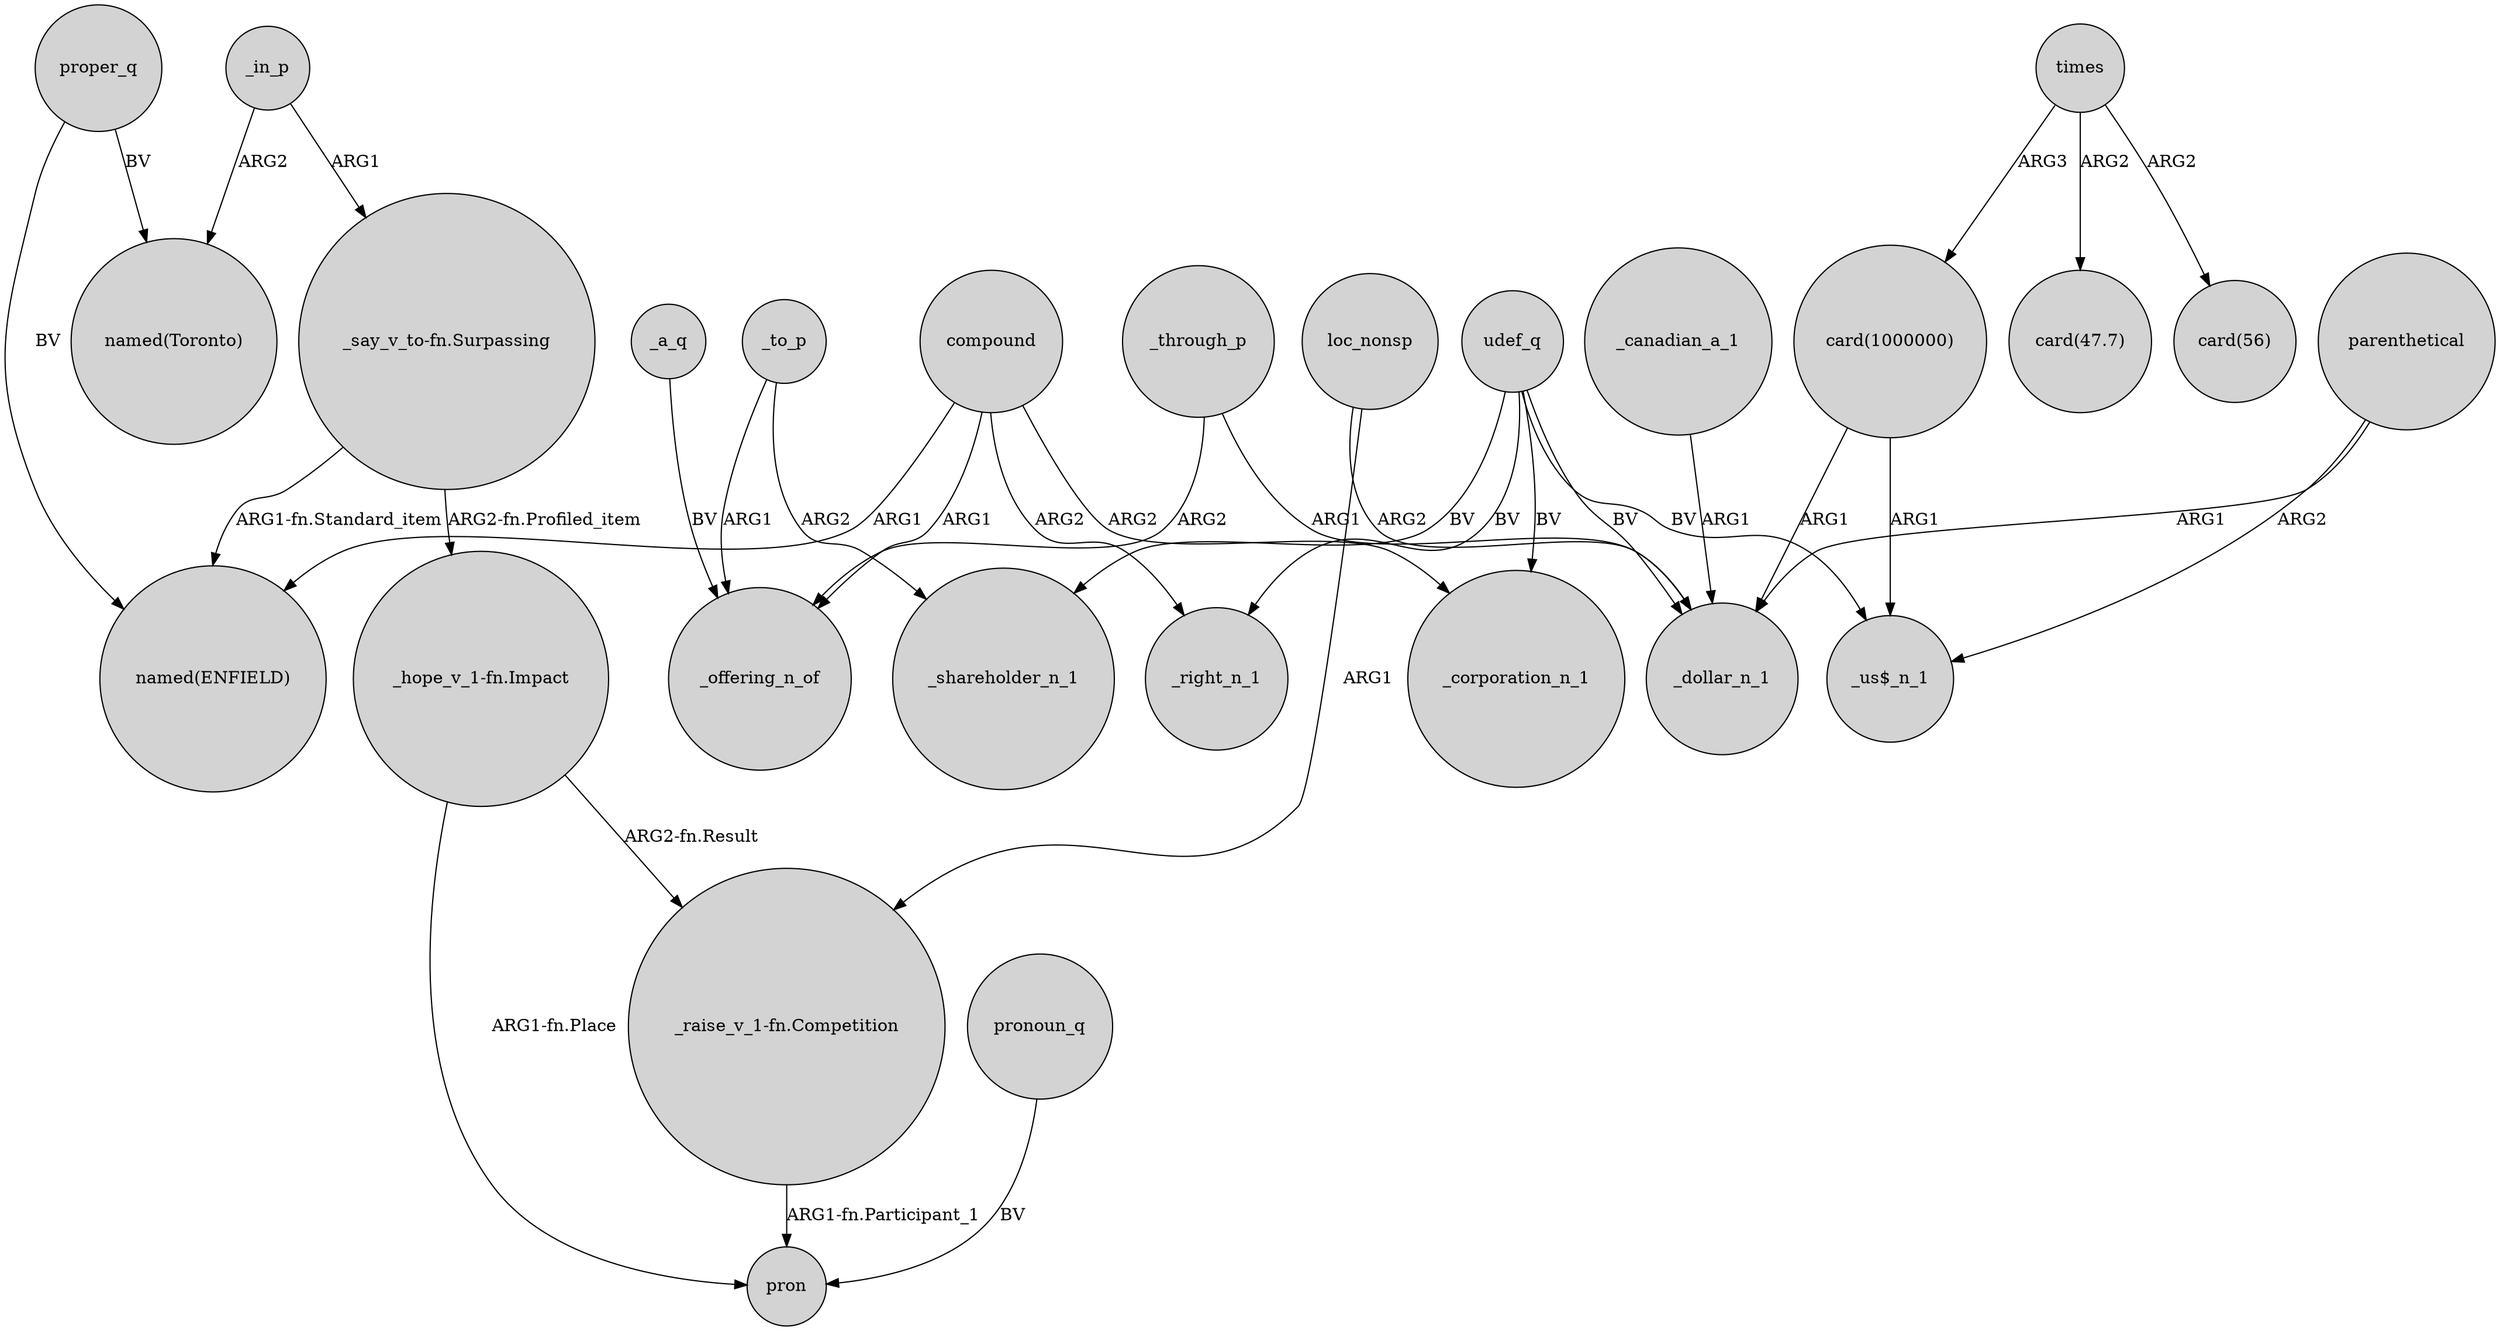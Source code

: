 digraph {
	node [shape=circle style=filled]
	_a_q -> _offering_n_of [label=BV]
	times -> "card(47.7)" [label=ARG2]
	compound -> "named(ENFIELD)" [label=ARG1]
	_to_p -> _offering_n_of [label=ARG1]
	proper_q -> "named(Toronto)" [label=BV]
	parenthetical -> "_us$_n_1" [label=ARG2]
	loc_nonsp -> _dollar_n_1 [label=ARG2]
	udef_q -> _shareholder_n_1 [label=BV]
	"_hope_v_1-fn.Impact" -> "_raise_v_1-fn.Competition" [label="ARG2-fn.Result"]
	compound -> _offering_n_of [label=ARG1]
	times -> "card(1000000)" [label=ARG3]
	udef_q -> _right_n_1 [label=BV]
	parenthetical -> _dollar_n_1 [label=ARG1]
	_through_p -> _dollar_n_1 [label=ARG1]
	_in_p -> "named(Toronto)" [label=ARG2]
	compound -> _right_n_1 [label=ARG2]
	loc_nonsp -> "_raise_v_1-fn.Competition" [label=ARG1]
	"_say_v_to-fn.Surpassing" -> "named(ENFIELD)" [label="ARG1-fn.Standard_item"]
	pronoun_q -> pron [label=BV]
	_through_p -> _offering_n_of [label=ARG2]
	udef_q -> "_us$_n_1" [label=BV]
	_in_p -> "_say_v_to-fn.Surpassing" [label=ARG1]
	_canadian_a_1 -> _dollar_n_1 [label=ARG1]
	times -> "card(56)" [label=ARG2]
	udef_q -> _dollar_n_1 [label=BV]
	_to_p -> _shareholder_n_1 [label=ARG2]
	"card(1000000)" -> _dollar_n_1 [label=ARG1]
	"card(1000000)" -> "_us$_n_1" [label=ARG1]
	"_hope_v_1-fn.Impact" -> pron [label="ARG1-fn.Place"]
	compound -> _corporation_n_1 [label=ARG2]
	udef_q -> _corporation_n_1 [label=BV]
	"_raise_v_1-fn.Competition" -> pron [label="ARG1-fn.Participant_1"]
	"_say_v_to-fn.Surpassing" -> "_hope_v_1-fn.Impact" [label="ARG2-fn.Profiled_item"]
	proper_q -> "named(ENFIELD)" [label=BV]
}
